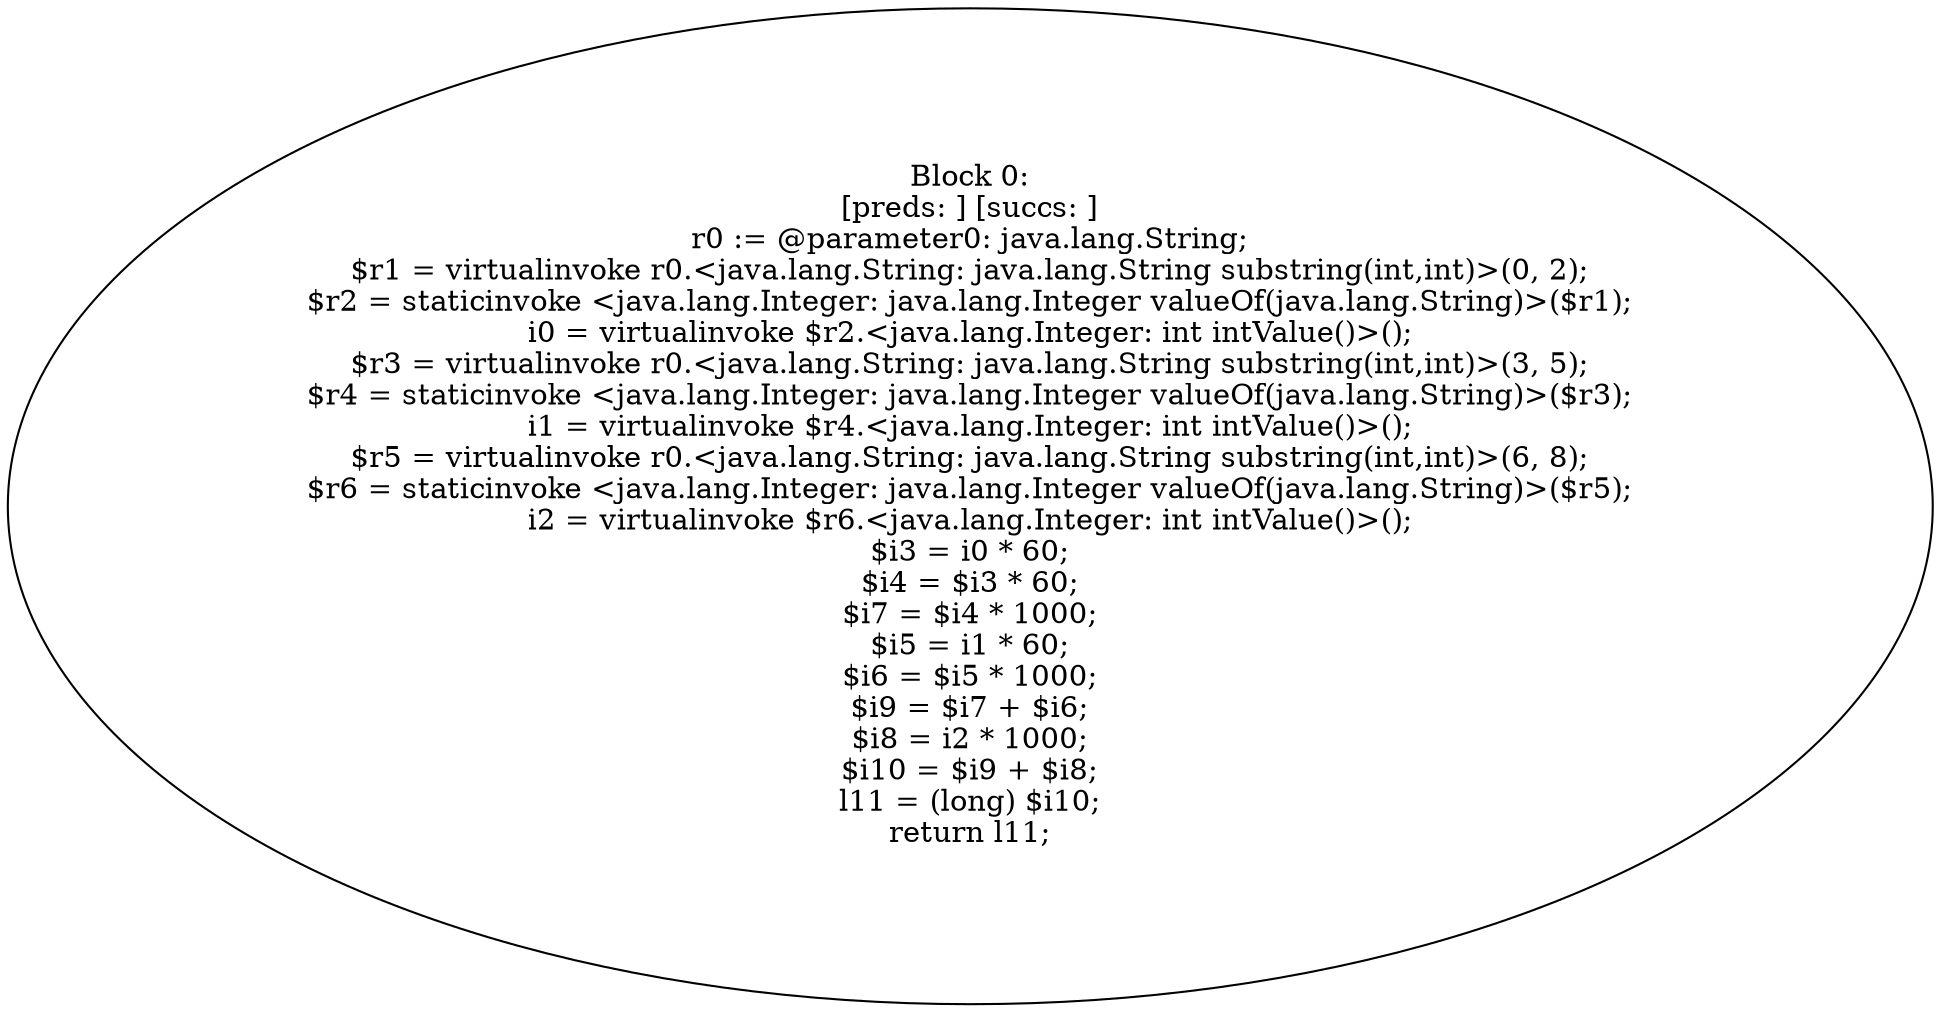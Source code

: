 digraph "unitGraph" {
    "Block 0:
[preds: ] [succs: ]
r0 := @parameter0: java.lang.String;
$r1 = virtualinvoke r0.<java.lang.String: java.lang.String substring(int,int)>(0, 2);
$r2 = staticinvoke <java.lang.Integer: java.lang.Integer valueOf(java.lang.String)>($r1);
i0 = virtualinvoke $r2.<java.lang.Integer: int intValue()>();
$r3 = virtualinvoke r0.<java.lang.String: java.lang.String substring(int,int)>(3, 5);
$r4 = staticinvoke <java.lang.Integer: java.lang.Integer valueOf(java.lang.String)>($r3);
i1 = virtualinvoke $r4.<java.lang.Integer: int intValue()>();
$r5 = virtualinvoke r0.<java.lang.String: java.lang.String substring(int,int)>(6, 8);
$r6 = staticinvoke <java.lang.Integer: java.lang.Integer valueOf(java.lang.String)>($r5);
i2 = virtualinvoke $r6.<java.lang.Integer: int intValue()>();
$i3 = i0 * 60;
$i4 = $i3 * 60;
$i7 = $i4 * 1000;
$i5 = i1 * 60;
$i6 = $i5 * 1000;
$i9 = $i7 + $i6;
$i8 = i2 * 1000;
$i10 = $i9 + $i8;
l11 = (long) $i10;
return l11;
"
}
